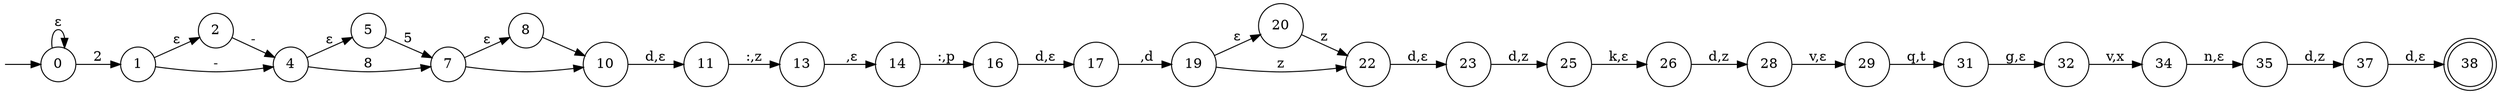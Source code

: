 digraph nnfa {
	graph [rankdir=LR]
	node [shape=circle]
	{
		graph [margin="0,0" rank=source]
		"" [fixedsize=true margin="0,0" shape=none width=0]
	}
	{
		graph [rank=sink]
		38 [shape=doublecircle]
	}
	0
	1
	2
	4
	5
	7
	8
	10
	11
	13
	14
	16
	17
	19
	20
	22
	23
	25
	26
	28
	29
	31
	32
	34
	35
	37
	0 -> 1 [label=2]
	1 -> 2 [label="ε"]
	2 -> 4 [label="-"]
	4 -> 5 [label="ε"]
	5 -> 7 [label=5]
	7 -> 8 [label="ε"]
	8 -> 10 [label=" "]
	10 -> 11 [label="d,ε"]
	11 -> 13 [label=":,z"]
	13 -> 14 [label=" ,ε"]
	14 -> 16 [label=":,p"]
	16 -> 17 [label="d,ε"]
	17 -> 19 [label=" ,d"]
	19 -> 20 [label="ε"]
	20 -> 22 [label=z]
	22 -> 23 [label="d,ε"]
	23 -> 25 [label="d,z"]
	25 -> 26 [label="k,ε"]
	26 -> 28 [label="d,z"]
	28 -> 29 [label="v,ε"]
	29 -> 31 [label="q,t"]
	31 -> 32 [label="g,ε"]
	32 -> 34 [label="v,x"]
	34 -> 35 [label="n,ε"]
	35 -> 37 [label="d,z"]
	37 -> 38 [label="d,ε"]
	19 -> 22 [label=z]
	7 -> 10 [label=" "]
	4 -> 7 [label=8]
	1 -> 4 [label="-"]
	0 -> 0 [label="ε"]
	"" -> 0
}
